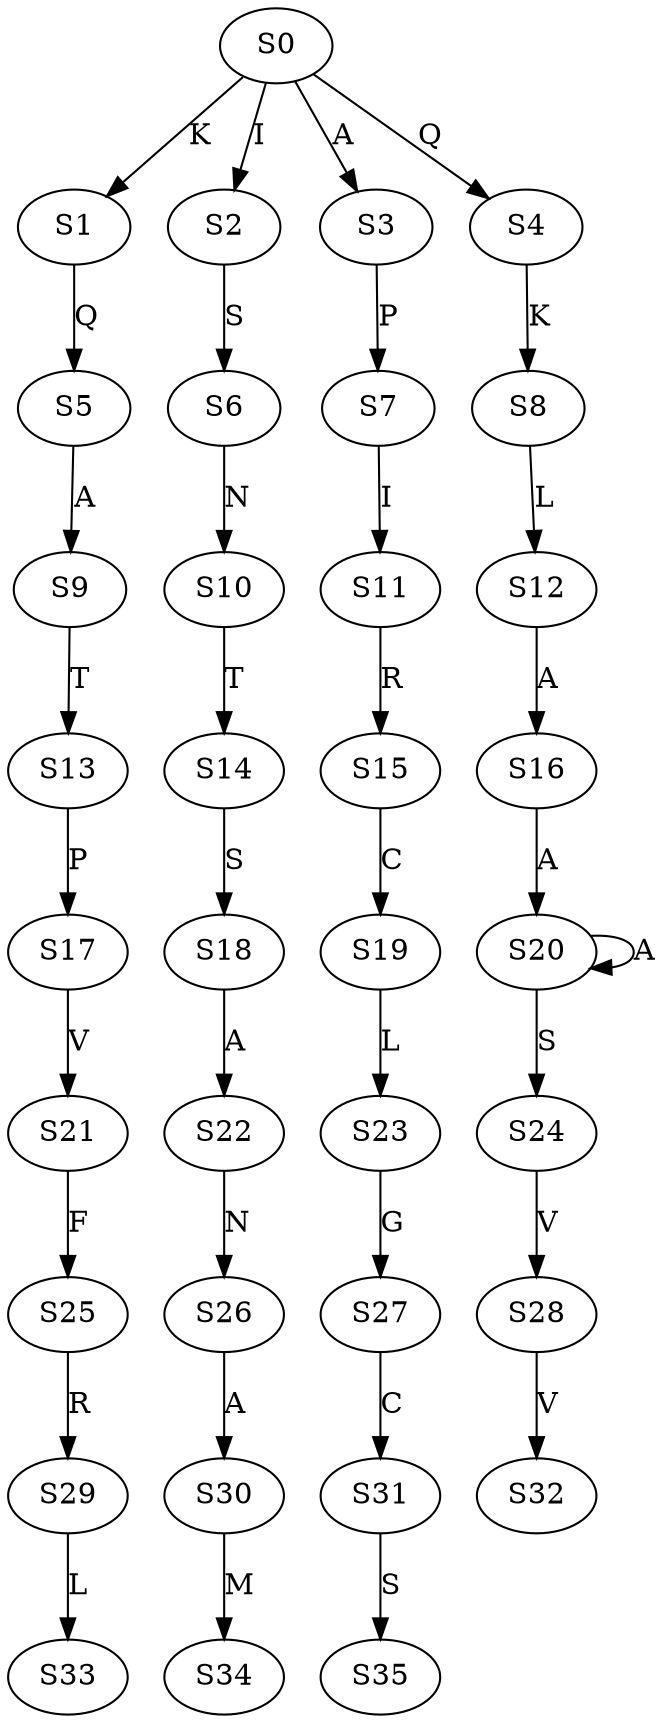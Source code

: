 strict digraph  {
	S0 -> S1 [ label = K ];
	S0 -> S2 [ label = I ];
	S0 -> S3 [ label = A ];
	S0 -> S4 [ label = Q ];
	S1 -> S5 [ label = Q ];
	S2 -> S6 [ label = S ];
	S3 -> S7 [ label = P ];
	S4 -> S8 [ label = K ];
	S5 -> S9 [ label = A ];
	S6 -> S10 [ label = N ];
	S7 -> S11 [ label = I ];
	S8 -> S12 [ label = L ];
	S9 -> S13 [ label = T ];
	S10 -> S14 [ label = T ];
	S11 -> S15 [ label = R ];
	S12 -> S16 [ label = A ];
	S13 -> S17 [ label = P ];
	S14 -> S18 [ label = S ];
	S15 -> S19 [ label = C ];
	S16 -> S20 [ label = A ];
	S17 -> S21 [ label = V ];
	S18 -> S22 [ label = A ];
	S19 -> S23 [ label = L ];
	S20 -> S24 [ label = S ];
	S20 -> S20 [ label = A ];
	S21 -> S25 [ label = F ];
	S22 -> S26 [ label = N ];
	S23 -> S27 [ label = G ];
	S24 -> S28 [ label = V ];
	S25 -> S29 [ label = R ];
	S26 -> S30 [ label = A ];
	S27 -> S31 [ label = C ];
	S28 -> S32 [ label = V ];
	S29 -> S33 [ label = L ];
	S30 -> S34 [ label = M ];
	S31 -> S35 [ label = S ];
}
